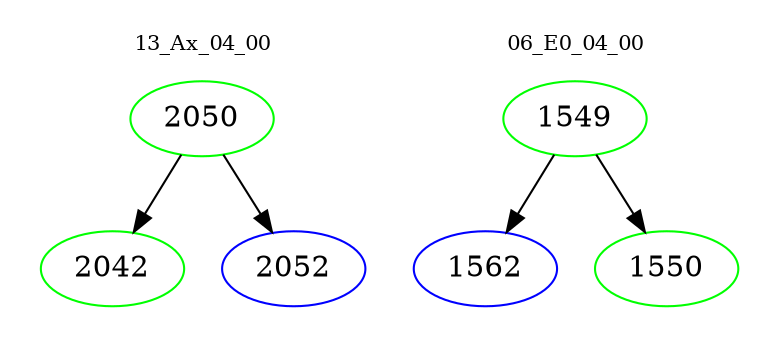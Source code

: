 digraph{
subgraph cluster_0 {
color = white
label = "13_Ax_04_00";
fontsize=10;
T0_2050 [label="2050", color="green"]
T0_2050 -> T0_2042 [color="black"]
T0_2042 [label="2042", color="green"]
T0_2050 -> T0_2052 [color="black"]
T0_2052 [label="2052", color="blue"]
}
subgraph cluster_1 {
color = white
label = "06_E0_04_00";
fontsize=10;
T1_1549 [label="1549", color="green"]
T1_1549 -> T1_1562 [color="black"]
T1_1562 [label="1562", color="blue"]
T1_1549 -> T1_1550 [color="black"]
T1_1550 [label="1550", color="green"]
}
}
